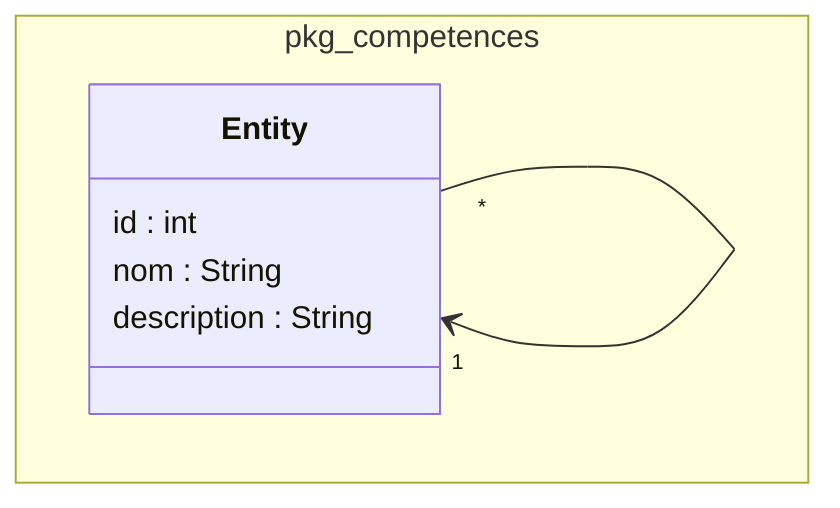 classDiagram

namespace pkg_competences {

class Entity {
  id : int
  nom : String
  description : String
}

}

Entity "*" --> "1" Entity